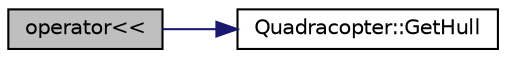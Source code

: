 digraph "operator&lt;&lt;"
{
  edge [fontname="Helvetica",fontsize="10",labelfontname="Helvetica",labelfontsize="10"];
  node [fontname="Helvetica",fontsize="10",shape=record];
  rankdir="LR";
  Node1 [label="operator\<\<",height=0.2,width=0.4,color="black", fillcolor="grey75", style="filled", fontcolor="black"];
  Node1 -> Node2 [color="midnightblue",fontsize="10",style="solid",fontname="Helvetica"];
  Node2 [label="Quadracopter::GetHull",height=0.2,width=0.4,color="black", fillcolor="white", style="filled",URL="$class_quadracopter.html#a1e565e85a55c6c2c1ea7db8869dd6dcc",tooltip="Pobranie kadluba z mozliwoscia zmiany. "];
}
